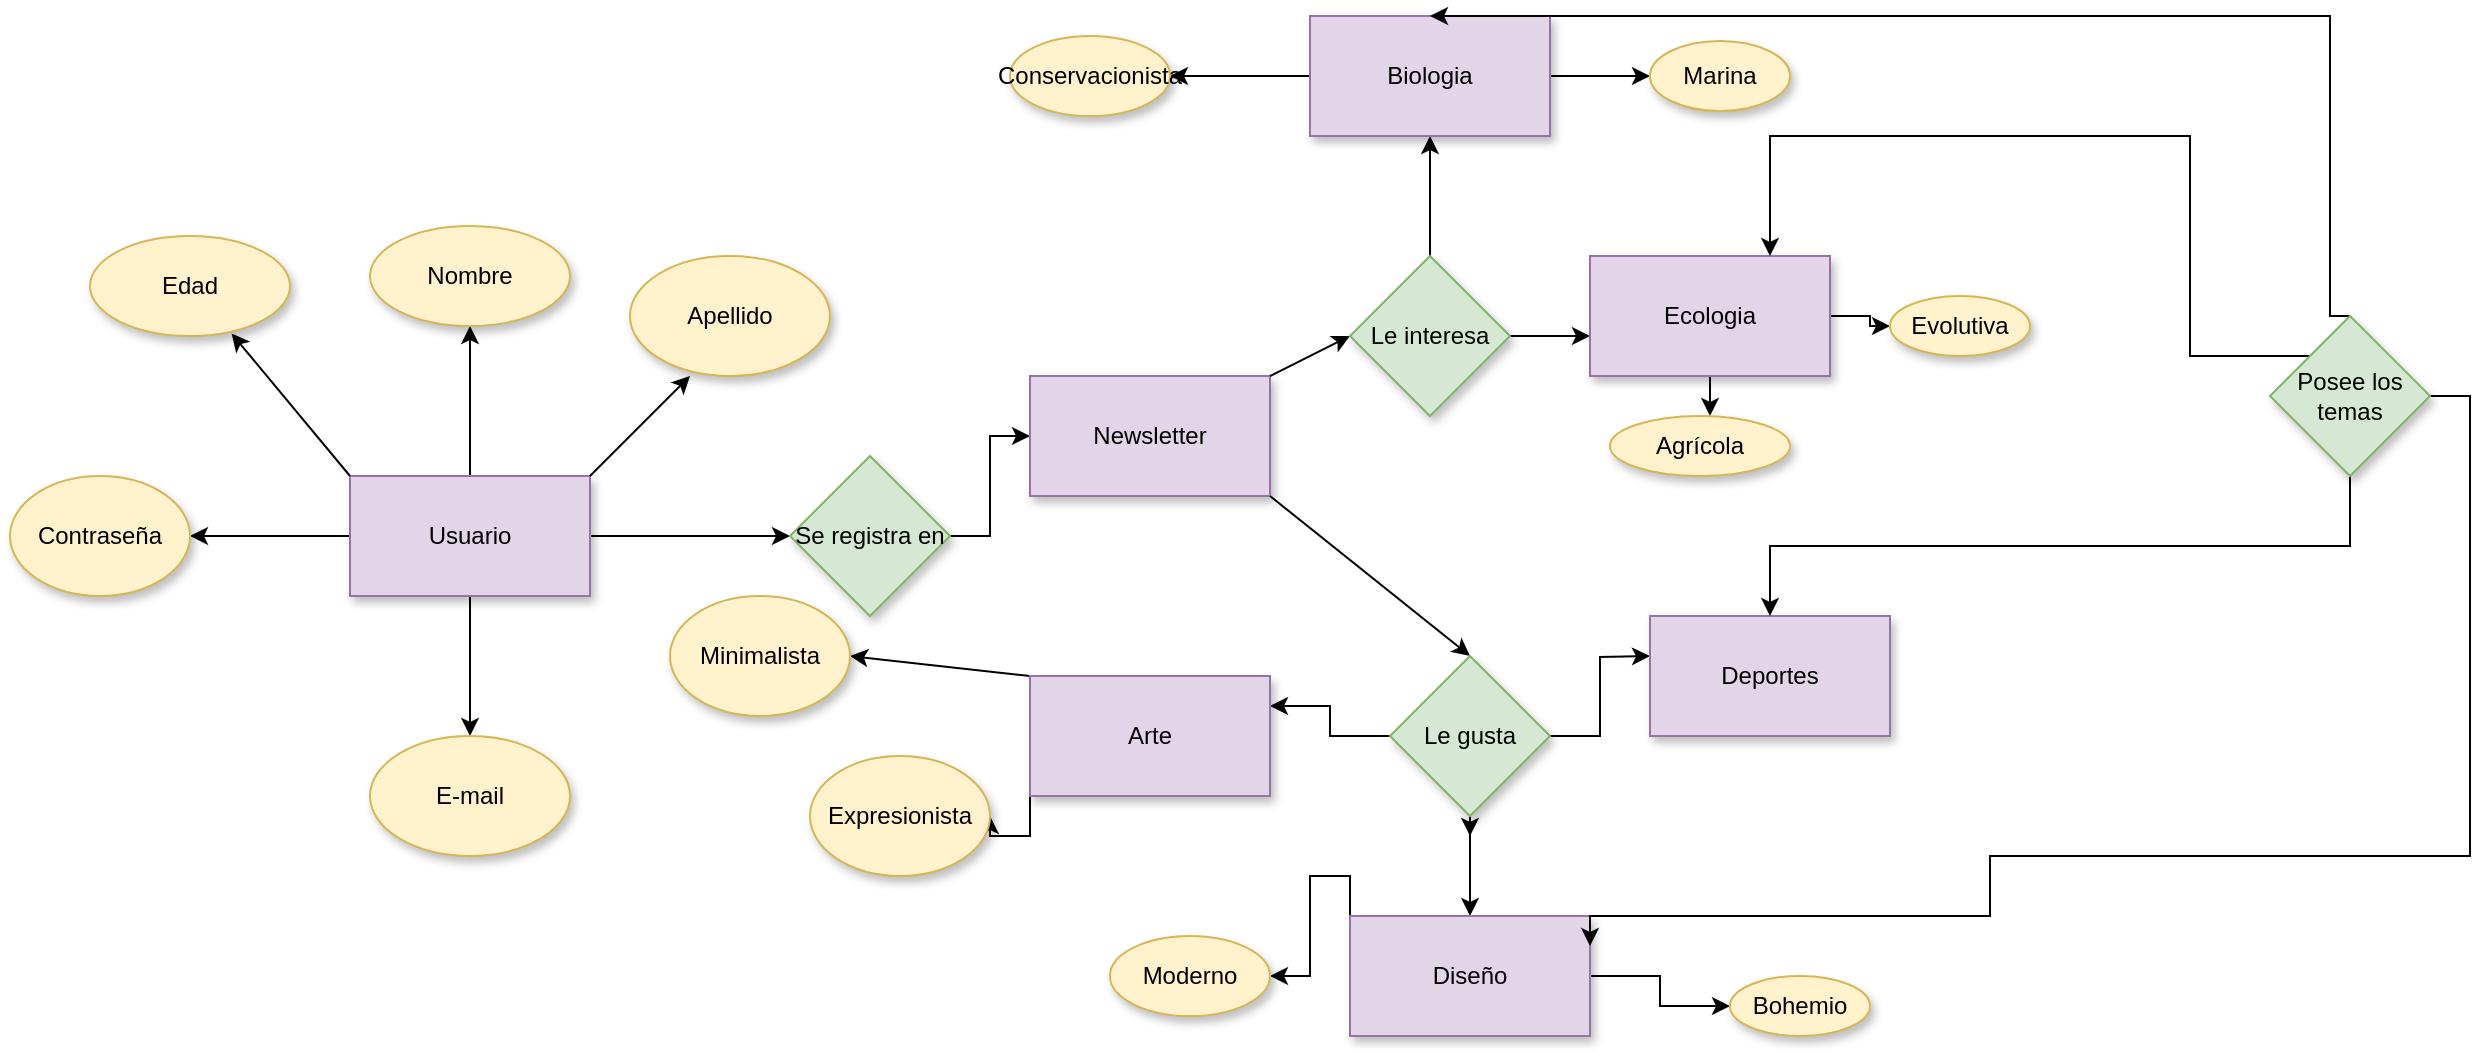<mxfile version="20.8.15" type="github">
  <diagram name="Página-1" id="8A7TZuWNmLD7l289WF7t">
    <mxGraphModel dx="1780" dy="1811" grid="1" gridSize="10" guides="1" tooltips="1" connect="1" arrows="1" fold="1" page="1" pageScale="1" pageWidth="827" pageHeight="1169" math="0" shadow="0">
      <root>
        <mxCell id="0" />
        <mxCell id="1" parent="0" />
        <mxCell id="3NBMnBzRhoccwVoPlijh-3" value="" style="edgeStyle=orthogonalEdgeStyle;rounded=0;orthogonalLoop=1;jettySize=auto;html=1;" parent="1" source="3NBMnBzRhoccwVoPlijh-1" target="3NBMnBzRhoccwVoPlijh-2" edge="1">
          <mxGeometry relative="1" as="geometry" />
        </mxCell>
        <mxCell id="3NBMnBzRhoccwVoPlijh-7" value="" style="edgeStyle=orthogonalEdgeStyle;rounded=0;orthogonalLoop=1;jettySize=auto;html=1;" parent="1" source="3NBMnBzRhoccwVoPlijh-1" edge="1">
          <mxGeometry relative="1" as="geometry">
            <mxPoint x="170" y="170" as="targetPoint" />
          </mxGeometry>
        </mxCell>
        <mxCell id="3NBMnBzRhoccwVoPlijh-9" value="" style="edgeStyle=orthogonalEdgeStyle;rounded=0;orthogonalLoop=1;jettySize=auto;html=1;" parent="1" source="3NBMnBzRhoccwVoPlijh-1" edge="1">
          <mxGeometry relative="1" as="geometry">
            <mxPoint x="30" y="70" as="targetPoint" />
          </mxGeometry>
        </mxCell>
        <mxCell id="3NBMnBzRhoccwVoPlijh-11" value="" style="edgeStyle=orthogonalEdgeStyle;rounded=0;orthogonalLoop=1;jettySize=auto;html=1;" parent="1" source="3NBMnBzRhoccwVoPlijh-1" target="3NBMnBzRhoccwVoPlijh-10" edge="1">
          <mxGeometry relative="1" as="geometry" />
        </mxCell>
        <mxCell id="3NBMnBzRhoccwVoPlijh-1" value="Usuario" style="rounded=0;whiteSpace=wrap;html=1;fillColor=#e1d5e7;strokeColor=#9673a6;gradientColor=none;glass=0;shadow=1;" parent="1" vertex="1">
          <mxGeometry x="110" y="40" width="120" height="60" as="geometry" />
        </mxCell>
        <mxCell id="3NBMnBzRhoccwVoPlijh-5" value="" style="edgeStyle=orthogonalEdgeStyle;rounded=0;orthogonalLoop=1;jettySize=auto;html=1;" parent="1" source="3NBMnBzRhoccwVoPlijh-2" target="3NBMnBzRhoccwVoPlijh-4" edge="1">
          <mxGeometry relative="1" as="geometry" />
        </mxCell>
        <mxCell id="3NBMnBzRhoccwVoPlijh-2" value="Se registra en " style="rhombus;whiteSpace=wrap;html=1;fillColor=#d5e8d4;strokeColor=#82b366;rounded=0;glass=0;shadow=1;" parent="1" vertex="1">
          <mxGeometry x="330" y="30" width="80" height="80" as="geometry" />
        </mxCell>
        <mxCell id="3NBMnBzRhoccwVoPlijh-4" value="Newsletter" style="rounded=0;whiteSpace=wrap;html=1;fillColor=#e1d5e7;strokeColor=#9673a6;glass=0;shadow=1;" parent="1" vertex="1">
          <mxGeometry x="450" y="-10" width="120" height="60" as="geometry" />
        </mxCell>
        <mxCell id="3NBMnBzRhoccwVoPlijh-10" value="Nombre" style="ellipse;whiteSpace=wrap;html=1;fillColor=#fff2cc;strokeColor=#d6b656;rounded=0;glass=0;shadow=1;" parent="1" vertex="1">
          <mxGeometry x="120" y="-85" width="100" height="50" as="geometry" />
        </mxCell>
        <mxCell id="3NBMnBzRhoccwVoPlijh-14" value="" style="endArrow=classic;html=1;rounded=0;" parent="1" edge="1">
          <mxGeometry width="50" height="50" relative="1" as="geometry">
            <mxPoint x="230" y="40" as="sourcePoint" />
            <mxPoint x="280" y="-10" as="targetPoint" />
          </mxGeometry>
        </mxCell>
        <mxCell id="3NBMnBzRhoccwVoPlijh-18" value="Contraseña" style="ellipse;whiteSpace=wrap;html=1;rounded=0;shadow=1;glass=0;sketch=0;fillColor=#fff2cc;strokeColor=#d6b656;" parent="1" vertex="1">
          <mxGeometry x="-60" y="40" width="90" height="60" as="geometry" />
        </mxCell>
        <mxCell id="3NBMnBzRhoccwVoPlijh-19" value="Edad" style="ellipse;whiteSpace=wrap;html=1;rounded=0;shadow=1;glass=0;sketch=0;fillColor=#fff2cc;strokeColor=#d6b656;" parent="1" vertex="1">
          <mxGeometry x="-20" y="-80" width="100" height="50" as="geometry" />
        </mxCell>
        <mxCell id="3NBMnBzRhoccwVoPlijh-20" value="Apellido" style="ellipse;whiteSpace=wrap;html=1;rounded=0;shadow=1;glass=0;sketch=0;fillColor=#fff2cc;strokeColor=#d6b656;" parent="1" vertex="1">
          <mxGeometry x="250" y="-70" width="100" height="60" as="geometry" />
        </mxCell>
        <mxCell id="3NBMnBzRhoccwVoPlijh-22" value="" style="endArrow=classic;html=1;rounded=0;exitX=0;exitY=0;exitDx=0;exitDy=0;entryX=0.708;entryY=0.975;entryDx=0;entryDy=0;entryPerimeter=0;" parent="1" source="3NBMnBzRhoccwVoPlijh-1" target="3NBMnBzRhoccwVoPlijh-19" edge="1">
          <mxGeometry width="50" height="50" relative="1" as="geometry">
            <mxPoint x="80" as="sourcePoint" />
            <mxPoint x="130" y="-50" as="targetPoint" />
          </mxGeometry>
        </mxCell>
        <mxCell id="3NBMnBzRhoccwVoPlijh-23" value="E-mail" style="ellipse;whiteSpace=wrap;html=1;rounded=0;shadow=1;glass=0;sketch=0;fillColor=#fff2cc;strokeColor=#d6b656;" parent="1" vertex="1">
          <mxGeometry x="120" y="170" width="100" height="60" as="geometry" />
        </mxCell>
        <mxCell id="3NBMnBzRhoccwVoPlijh-25" value="" style="endArrow=classic;html=1;rounded=0;exitX=1;exitY=0;exitDx=0;exitDy=0;entryX=0;entryY=0.5;entryDx=0;entryDy=0;" parent="1" source="3NBMnBzRhoccwVoPlijh-4" target="3NBMnBzRhoccwVoPlijh-26" edge="1">
          <mxGeometry width="50" height="50" relative="1" as="geometry">
            <mxPoint x="610" y="20" as="sourcePoint" />
            <mxPoint x="630" as="targetPoint" />
          </mxGeometry>
        </mxCell>
        <mxCell id="3NBMnBzRhoccwVoPlijh-30" style="edgeStyle=orthogonalEdgeStyle;rounded=0;orthogonalLoop=1;jettySize=auto;html=1;exitX=0.5;exitY=0;exitDx=0;exitDy=0;" parent="1" source="3NBMnBzRhoccwVoPlijh-26" edge="1">
          <mxGeometry relative="1" as="geometry">
            <mxPoint x="650" y="-130" as="targetPoint" />
          </mxGeometry>
        </mxCell>
        <mxCell id="3NBMnBzRhoccwVoPlijh-32" style="edgeStyle=orthogonalEdgeStyle;rounded=0;orthogonalLoop=1;jettySize=auto;html=1;exitX=1;exitY=0.5;exitDx=0;exitDy=0;" parent="1" source="3NBMnBzRhoccwVoPlijh-26" edge="1">
          <mxGeometry relative="1" as="geometry">
            <mxPoint x="730" y="-30" as="targetPoint" />
          </mxGeometry>
        </mxCell>
        <mxCell id="3NBMnBzRhoccwVoPlijh-26" value="Le interesa " style="rhombus;whiteSpace=wrap;html=1;rounded=0;shadow=1;glass=0;sketch=0;fillColor=#d5e8d4;strokeColor=#82b366;" parent="1" vertex="1">
          <mxGeometry x="610" y="-70" width="80" height="80" as="geometry" />
        </mxCell>
        <mxCell id="3NBMnBzRhoccwVoPlijh-27" value="" style="endArrow=classic;html=1;rounded=0;exitX=1;exitY=1;exitDx=0;exitDy=0;entryX=0.5;entryY=0;entryDx=0;entryDy=0;" parent="1" source="3NBMnBzRhoccwVoPlijh-4" target="3NBMnBzRhoccwVoPlijh-28" edge="1">
          <mxGeometry width="50" height="50" relative="1" as="geometry">
            <mxPoint x="390" y="150" as="sourcePoint" />
            <mxPoint x="630" y="120" as="targetPoint" />
          </mxGeometry>
        </mxCell>
        <mxCell id="3NBMnBzRhoccwVoPlijh-35" style="edgeStyle=orthogonalEdgeStyle;rounded=0;orthogonalLoop=1;jettySize=auto;html=1;exitX=0.5;exitY=1;exitDx=0;exitDy=0;" parent="1" source="3NBMnBzRhoccwVoPlijh-28" edge="1">
          <mxGeometry relative="1" as="geometry">
            <mxPoint x="670" y="220" as="targetPoint" />
          </mxGeometry>
        </mxCell>
        <mxCell id="3NBMnBzRhoccwVoPlijh-36" style="edgeStyle=orthogonalEdgeStyle;rounded=0;orthogonalLoop=1;jettySize=auto;html=1;exitX=1;exitY=0.5;exitDx=0;exitDy=0;" parent="1" source="3NBMnBzRhoccwVoPlijh-28" edge="1">
          <mxGeometry relative="1" as="geometry">
            <mxPoint x="760" y="130" as="targetPoint" />
          </mxGeometry>
        </mxCell>
        <mxCell id="3NBMnBzRhoccwVoPlijh-62" style="edgeStyle=orthogonalEdgeStyle;rounded=0;orthogonalLoop=1;jettySize=auto;html=1;exitX=0;exitY=0.5;exitDx=0;exitDy=0;entryX=1;entryY=0.25;entryDx=0;entryDy=0;" parent="1" source="3NBMnBzRhoccwVoPlijh-28" target="3NBMnBzRhoccwVoPlijh-60" edge="1">
          <mxGeometry relative="1" as="geometry" />
        </mxCell>
        <mxCell id="3NBMnBzRhoccwVoPlijh-67" style="edgeStyle=orthogonalEdgeStyle;rounded=0;orthogonalLoop=1;jettySize=auto;html=1;exitX=0.5;exitY=1;exitDx=0;exitDy=0;entryX=0.5;entryY=0;entryDx=0;entryDy=0;" parent="1" source="3NBMnBzRhoccwVoPlijh-28" target="3NBMnBzRhoccwVoPlijh-39" edge="1">
          <mxGeometry relative="1" as="geometry" />
        </mxCell>
        <mxCell id="3NBMnBzRhoccwVoPlijh-28" value="Le gusta" style="rhombus;whiteSpace=wrap;html=1;rounded=0;shadow=1;glass=0;sketch=0;fillColor=#d5e8d4;strokeColor=#82b366;" parent="1" vertex="1">
          <mxGeometry x="630" y="130" width="80" height="80" as="geometry" />
        </mxCell>
        <mxCell id="3NBMnBzRhoccwVoPlijh-31" value="" style="endArrow=classic;html=1;rounded=0;exitX=0;exitY=0;exitDx=0;exitDy=0;" parent="1" source="3NBMnBzRhoccwVoPlijh-60" edge="1">
          <mxGeometry width="50" height="50" relative="1" as="geometry">
            <mxPoint x="370" y="130" as="sourcePoint" />
            <mxPoint x="360" y="130" as="targetPoint" />
          </mxGeometry>
        </mxCell>
        <mxCell id="3NBMnBzRhoccwVoPlijh-46" style="edgeStyle=orthogonalEdgeStyle;rounded=0;orthogonalLoop=1;jettySize=auto;html=1;exitX=1;exitY=0.5;exitDx=0;exitDy=0;" parent="1" source="3NBMnBzRhoccwVoPlijh-37" target="3NBMnBzRhoccwVoPlijh-47" edge="1">
          <mxGeometry relative="1" as="geometry">
            <mxPoint x="760" y="-160" as="targetPoint" />
          </mxGeometry>
        </mxCell>
        <mxCell id="3NBMnBzRhoccwVoPlijh-55" style="edgeStyle=orthogonalEdgeStyle;rounded=0;orthogonalLoop=1;jettySize=auto;html=1;exitX=0;exitY=0.5;exitDx=0;exitDy=0;" parent="1" source="3NBMnBzRhoccwVoPlijh-37" target="3NBMnBzRhoccwVoPlijh-56" edge="1">
          <mxGeometry relative="1" as="geometry">
            <mxPoint x="530" y="-160" as="targetPoint" />
          </mxGeometry>
        </mxCell>
        <mxCell id="3NBMnBzRhoccwVoPlijh-37" value="Biologia" style="rounded=0;whiteSpace=wrap;html=1;shadow=1;glass=0;sketch=0;fillColor=#e1d5e7;strokeColor=#9673a6;" parent="1" vertex="1">
          <mxGeometry x="590" y="-190" width="120" height="60" as="geometry" />
        </mxCell>
        <mxCell id="3NBMnBzRhoccwVoPlijh-50" style="edgeStyle=orthogonalEdgeStyle;rounded=0;orthogonalLoop=1;jettySize=auto;html=1;exitX=0.5;exitY=1;exitDx=0;exitDy=0;" parent="1" source="3NBMnBzRhoccwVoPlijh-38" edge="1">
          <mxGeometry relative="1" as="geometry">
            <mxPoint x="790" y="10" as="targetPoint" />
          </mxGeometry>
        </mxCell>
        <mxCell id="3NBMnBzRhoccwVoPlijh-52" style="edgeStyle=orthogonalEdgeStyle;rounded=0;orthogonalLoop=1;jettySize=auto;html=1;exitX=1;exitY=0.5;exitDx=0;exitDy=0;" parent="1" source="3NBMnBzRhoccwVoPlijh-38" target="3NBMnBzRhoccwVoPlijh-53" edge="1">
          <mxGeometry relative="1" as="geometry">
            <mxPoint x="880" y="-40" as="targetPoint" />
          </mxGeometry>
        </mxCell>
        <mxCell id="3NBMnBzRhoccwVoPlijh-38" value="Ecologia" style="rounded=0;whiteSpace=wrap;html=1;shadow=1;glass=0;sketch=0;fillColor=#e1d5e7;strokeColor=#9673a6;" parent="1" vertex="1">
          <mxGeometry x="730" y="-70" width="120" height="60" as="geometry" />
        </mxCell>
        <mxCell id="3NBMnBzRhoccwVoPlijh-44" style="edgeStyle=orthogonalEdgeStyle;rounded=0;orthogonalLoop=1;jettySize=auto;html=1;exitX=1;exitY=0.5;exitDx=0;exitDy=0;" parent="1" source="3NBMnBzRhoccwVoPlijh-39" target="3NBMnBzRhoccwVoPlijh-45" edge="1">
          <mxGeometry relative="1" as="geometry">
            <mxPoint x="760" y="250" as="targetPoint" />
          </mxGeometry>
        </mxCell>
        <mxCell id="3NBMnBzRhoccwVoPlijh-69" style="edgeStyle=orthogonalEdgeStyle;rounded=0;orthogonalLoop=1;jettySize=auto;html=1;exitX=0;exitY=0;exitDx=0;exitDy=0;entryX=1;entryY=0.5;entryDx=0;entryDy=0;" parent="1" source="3NBMnBzRhoccwVoPlijh-39" target="3NBMnBzRhoccwVoPlijh-42" edge="1">
          <mxGeometry relative="1" as="geometry" />
        </mxCell>
        <mxCell id="3NBMnBzRhoccwVoPlijh-39" value="Diseño" style="rounded=0;whiteSpace=wrap;html=1;shadow=1;glass=0;sketch=0;fillColor=#e1d5e7;strokeColor=#9673a6;" parent="1" vertex="1">
          <mxGeometry x="610" y="260" width="120" height="60" as="geometry" />
        </mxCell>
        <mxCell id="3NBMnBzRhoccwVoPlijh-40" value="Deportes" style="rounded=0;whiteSpace=wrap;html=1;shadow=1;glass=0;sketch=0;fillColor=#e1d5e7;strokeColor=#9673a6;" parent="1" vertex="1">
          <mxGeometry x="760" y="110" width="120" height="60" as="geometry" />
        </mxCell>
        <mxCell id="3NBMnBzRhoccwVoPlijh-42" value="Moderno" style="ellipse;whiteSpace=wrap;html=1;rounded=0;shadow=1;glass=0;sketch=0;fillColor=#fff2cc;strokeColor=#d6b656;" parent="1" vertex="1">
          <mxGeometry x="490" y="270" width="80" height="40" as="geometry" />
        </mxCell>
        <mxCell id="3NBMnBzRhoccwVoPlijh-45" value="Bohemio" style="ellipse;whiteSpace=wrap;html=1;rounded=0;shadow=1;glass=0;sketch=0;fillColor=#fff2cc;strokeColor=#d6b656;" parent="1" vertex="1">
          <mxGeometry x="800" y="290" width="70" height="30" as="geometry" />
        </mxCell>
        <mxCell id="3NBMnBzRhoccwVoPlijh-47" value="Marina" style="ellipse;whiteSpace=wrap;html=1;rounded=0;shadow=1;glass=0;sketch=0;fillColor=#fff2cc;strokeColor=#d6b656;" parent="1" vertex="1">
          <mxGeometry x="760" y="-177.5" width="70" height="35" as="geometry" />
        </mxCell>
        <mxCell id="3NBMnBzRhoccwVoPlijh-48" value="Agrícola" style="ellipse;whiteSpace=wrap;html=1;rounded=0;shadow=1;glass=0;sketch=0;fillColor=#fff2cc;strokeColor=#d6b656;" parent="1" vertex="1">
          <mxGeometry x="740" y="10" width="90" height="30" as="geometry" />
        </mxCell>
        <mxCell id="3NBMnBzRhoccwVoPlijh-53" value="Evolutiva" style="ellipse;whiteSpace=wrap;html=1;rounded=0;shadow=1;glass=0;sketch=0;fillColor=#fff2cc;strokeColor=#d6b656;" parent="1" vertex="1">
          <mxGeometry x="880" y="-50" width="70" height="30" as="geometry" />
        </mxCell>
        <mxCell id="3NBMnBzRhoccwVoPlijh-56" value="Conservacionista" style="ellipse;whiteSpace=wrap;html=1;rounded=0;shadow=1;glass=0;sketch=0;fillColor=#fff2cc;strokeColor=#d6b656;" parent="1" vertex="1">
          <mxGeometry x="440" y="-180" width="80" height="40" as="geometry" />
        </mxCell>
        <mxCell id="3NBMnBzRhoccwVoPlijh-64" style="edgeStyle=orthogonalEdgeStyle;rounded=0;orthogonalLoop=1;jettySize=auto;html=1;exitX=0;exitY=1;exitDx=0;exitDy=0;" parent="1" source="3NBMnBzRhoccwVoPlijh-60" target="3NBMnBzRhoccwVoPlijh-65" edge="1">
          <mxGeometry relative="1" as="geometry">
            <mxPoint x="450" y="180" as="targetPoint" />
          </mxGeometry>
        </mxCell>
        <mxCell id="3NBMnBzRhoccwVoPlijh-60" value="Arte" style="rounded=0;whiteSpace=wrap;html=1;shadow=1;glass=0;sketch=0;fillColor=#e1d5e7;strokeColor=#9673a6;" parent="1" vertex="1">
          <mxGeometry x="450" y="140" width="120" height="60" as="geometry" />
        </mxCell>
        <mxCell id="3NBMnBzRhoccwVoPlijh-65" value="Expresionista" style="ellipse;whiteSpace=wrap;html=1;rounded=0;shadow=1;glass=0;sketch=0;fillColor=#fff2cc;strokeColor=#d6b656;" parent="1" vertex="1">
          <mxGeometry x="340" y="180" width="90" height="60" as="geometry" />
        </mxCell>
        <mxCell id="3NBMnBzRhoccwVoPlijh-66" value="Minimalista" style="ellipse;whiteSpace=wrap;html=1;rounded=0;shadow=1;glass=0;sketch=0;fillColor=#fff2cc;strokeColor=#d6b656;" parent="1" vertex="1">
          <mxGeometry x="270" y="100" width="90" height="60" as="geometry" />
        </mxCell>
        <mxCell id="_24kIL8CpeRiUknFqcpS-8" style="edgeStyle=orthogonalEdgeStyle;rounded=0;orthogonalLoop=1;jettySize=auto;html=1;exitX=0.5;exitY=0;exitDx=0;exitDy=0;entryX=0.5;entryY=0;entryDx=0;entryDy=0;" edge="1" parent="1" source="_24kIL8CpeRiUknFqcpS-1" target="3NBMnBzRhoccwVoPlijh-37">
          <mxGeometry relative="1" as="geometry">
            <mxPoint x="640" y="-230" as="targetPoint" />
            <Array as="points">
              <mxPoint x="1100" y="-40" />
              <mxPoint x="1100" y="-190" />
            </Array>
          </mxGeometry>
        </mxCell>
        <mxCell id="_24kIL8CpeRiUknFqcpS-9" style="edgeStyle=orthogonalEdgeStyle;rounded=0;orthogonalLoop=1;jettySize=auto;html=1;exitX=0.5;exitY=1;exitDx=0;exitDy=0;" edge="1" parent="1" source="_24kIL8CpeRiUknFqcpS-1" target="3NBMnBzRhoccwVoPlijh-40">
          <mxGeometry relative="1" as="geometry" />
        </mxCell>
        <mxCell id="_24kIL8CpeRiUknFqcpS-12" style="edgeStyle=orthogonalEdgeStyle;rounded=0;orthogonalLoop=1;jettySize=auto;html=1;exitX=1;exitY=0.5;exitDx=0;exitDy=0;entryX=1;entryY=0.25;entryDx=0;entryDy=0;" edge="1" parent="1" source="_24kIL8CpeRiUknFqcpS-1" target="3NBMnBzRhoccwVoPlijh-39">
          <mxGeometry relative="1" as="geometry">
            <mxPoint x="930" y="250" as="targetPoint" />
            <Array as="points">
              <mxPoint x="1170" />
              <mxPoint x="1170" y="230" />
              <mxPoint x="930" y="230" />
              <mxPoint x="930" y="260" />
              <mxPoint x="730" y="260" />
            </Array>
          </mxGeometry>
        </mxCell>
        <mxCell id="_24kIL8CpeRiUknFqcpS-13" style="edgeStyle=orthogonalEdgeStyle;rounded=0;orthogonalLoop=1;jettySize=auto;html=1;exitX=0;exitY=0;exitDx=0;exitDy=0;entryX=0.75;entryY=0;entryDx=0;entryDy=0;" edge="1" parent="1" source="_24kIL8CpeRiUknFqcpS-1" target="3NBMnBzRhoccwVoPlijh-38">
          <mxGeometry relative="1" as="geometry">
            <mxPoint x="1010" y="-130" as="targetPoint" />
            <Array as="points">
              <mxPoint x="1030" y="-20" />
              <mxPoint x="1030" y="-130" />
              <mxPoint x="820" y="-130" />
            </Array>
          </mxGeometry>
        </mxCell>
        <mxCell id="_24kIL8CpeRiUknFqcpS-1" value="Posee los temas" style="rhombus;whiteSpace=wrap;html=1;rounded=0;shadow=1;glass=0;sketch=0;fillColor=#d5e8d4;strokeColor=#82b366;" vertex="1" parent="1">
          <mxGeometry x="1070" y="-40" width="80" height="80" as="geometry" />
        </mxCell>
      </root>
    </mxGraphModel>
  </diagram>
</mxfile>
